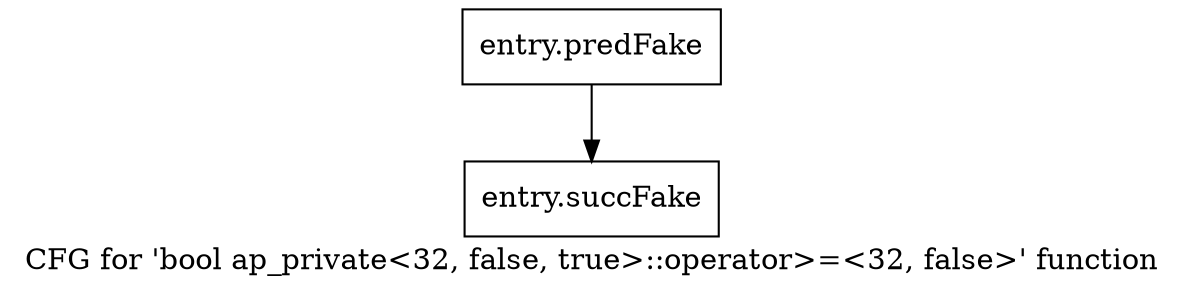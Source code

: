 digraph "CFG for 'bool ap_private\<32, false, true\>::operator\>=\<32, false\>' function" {
	label="CFG for 'bool ap_private\<32, false, true\>::operator\>=\<32, false\>' function";

	Node0x5951f60 [shape=record,filename="",linenumber="",label="{entry.predFake}"];
	Node0x5951f60 -> Node0x5accc40[ callList="" memoryops="" filename="/home/omerfaruk/tools/Xilinx/Vitis_HLS/2023.2/include/etc/ap_private.h" execusionnum="0"];
	Node0x5accc40 [shape=record,filename="/home/omerfaruk/tools/Xilinx/Vitis_HLS/2023.2/include/etc/ap_private.h",linenumber="2811",label="{entry.succFake}"];
}
